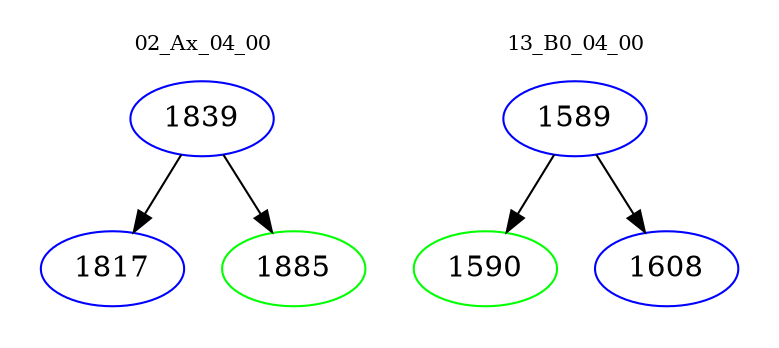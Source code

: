 digraph{
subgraph cluster_0 {
color = white
label = "02_Ax_04_00";
fontsize=10;
T0_1839 [label="1839", color="blue"]
T0_1839 -> T0_1817 [color="black"]
T0_1817 [label="1817", color="blue"]
T0_1839 -> T0_1885 [color="black"]
T0_1885 [label="1885", color="green"]
}
subgraph cluster_1 {
color = white
label = "13_B0_04_00";
fontsize=10;
T1_1589 [label="1589", color="blue"]
T1_1589 -> T1_1590 [color="black"]
T1_1590 [label="1590", color="green"]
T1_1589 -> T1_1608 [color="black"]
T1_1608 [label="1608", color="blue"]
}
}
